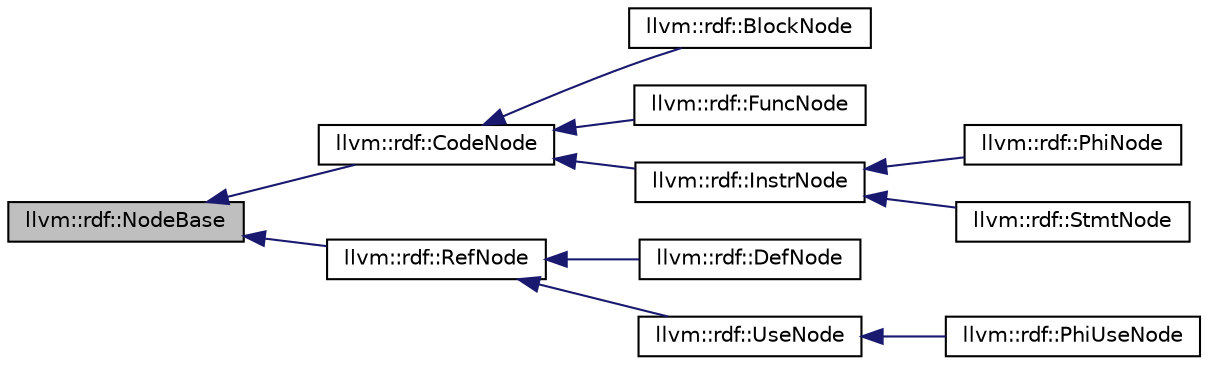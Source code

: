 digraph "llvm::rdf::NodeBase"
{
 // LATEX_PDF_SIZE
  bgcolor="transparent";
  edge [fontname="Helvetica",fontsize="10",labelfontname="Helvetica",labelfontsize="10"];
  node [fontname="Helvetica",fontsize="10",shape="box"];
  rankdir="LR";
  Node1 [label="llvm::rdf::NodeBase",height=0.2,width=0.4,color="black", fillcolor="grey75", style="filled", fontcolor="black",tooltip=" "];
  Node1 -> Node2 [dir="back",color="midnightblue",fontsize="10",style="solid",fontname="Helvetica"];
  Node2 [label="llvm::rdf::CodeNode",height=0.2,width=0.4,color="black",URL="$structllvm_1_1rdf_1_1CodeNode.html",tooltip=" "];
  Node2 -> Node3 [dir="back",color="midnightblue",fontsize="10",style="solid",fontname="Helvetica"];
  Node3 [label="llvm::rdf::BlockNode",height=0.2,width=0.4,color="black",URL="$structllvm_1_1rdf_1_1BlockNode.html",tooltip=" "];
  Node2 -> Node4 [dir="back",color="midnightblue",fontsize="10",style="solid",fontname="Helvetica"];
  Node4 [label="llvm::rdf::FuncNode",height=0.2,width=0.4,color="black",URL="$structllvm_1_1rdf_1_1FuncNode.html",tooltip=" "];
  Node2 -> Node5 [dir="back",color="midnightblue",fontsize="10",style="solid",fontname="Helvetica"];
  Node5 [label="llvm::rdf::InstrNode",height=0.2,width=0.4,color="black",URL="$structllvm_1_1rdf_1_1InstrNode.html",tooltip=" "];
  Node5 -> Node6 [dir="back",color="midnightblue",fontsize="10",style="solid",fontname="Helvetica"];
  Node6 [label="llvm::rdf::PhiNode",height=0.2,width=0.4,color="black",URL="$structllvm_1_1rdf_1_1PhiNode.html",tooltip=" "];
  Node5 -> Node7 [dir="back",color="midnightblue",fontsize="10",style="solid",fontname="Helvetica"];
  Node7 [label="llvm::rdf::StmtNode",height=0.2,width=0.4,color="black",URL="$structllvm_1_1rdf_1_1StmtNode.html",tooltip=" "];
  Node1 -> Node8 [dir="back",color="midnightblue",fontsize="10",style="solid",fontname="Helvetica"];
  Node8 [label="llvm::rdf::RefNode",height=0.2,width=0.4,color="black",URL="$structllvm_1_1rdf_1_1RefNode.html",tooltip=" "];
  Node8 -> Node9 [dir="back",color="midnightblue",fontsize="10",style="solid",fontname="Helvetica"];
  Node9 [label="llvm::rdf::DefNode",height=0.2,width=0.4,color="black",URL="$structllvm_1_1rdf_1_1DefNode.html",tooltip=" "];
  Node8 -> Node10 [dir="back",color="midnightblue",fontsize="10",style="solid",fontname="Helvetica"];
  Node10 [label="llvm::rdf::UseNode",height=0.2,width=0.4,color="black",URL="$structllvm_1_1rdf_1_1UseNode.html",tooltip=" "];
  Node10 -> Node11 [dir="back",color="midnightblue",fontsize="10",style="solid",fontname="Helvetica"];
  Node11 [label="llvm::rdf::PhiUseNode",height=0.2,width=0.4,color="black",URL="$structllvm_1_1rdf_1_1PhiUseNode.html",tooltip=" "];
}
